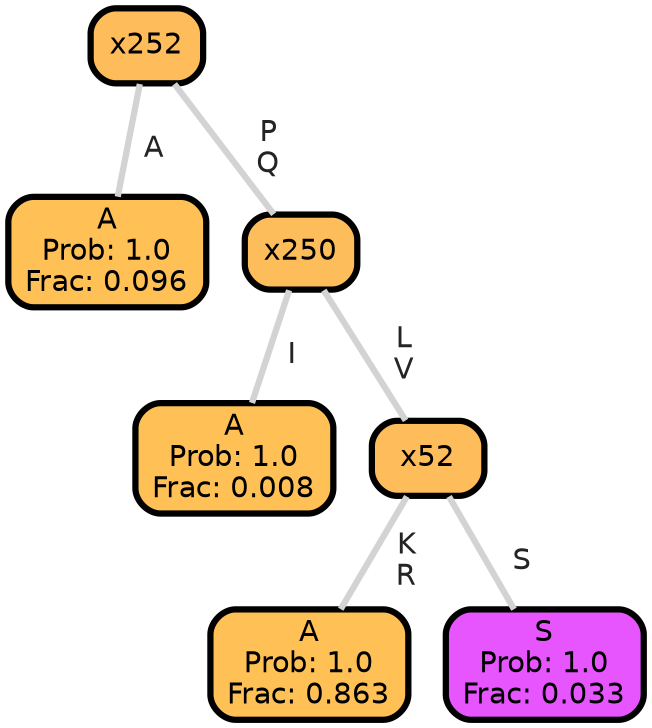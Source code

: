 graph Tree {
node [shape=box, style="filled, rounded",color="black",penwidth="3",fontcolor="black",                 fontname=helvetica] ;
graph [ranksep="0 equally", splines=straight,                 bgcolor=transparent, dpi=200] ;
edge [fontname=helvetica, fontweight=bold,fontcolor=grey14,color=lightgray] ;
0 [label="A
Prob: 1.0
Frac: 0.096", fillcolor="#ffc155"] ;
1 [label="x252", fillcolor="#febd5a"] ;
2 [label="A
Prob: 1.0
Frac: 0.008", fillcolor="#ffc155"] ;
3 [label="x250", fillcolor="#febd5b"] ;
4 [label="A
Prob: 1.0
Frac: 0.863", fillcolor="#ffc155"] ;
5 [label="x52", fillcolor="#febc5b"] ;
6 [label="S
Prob: 1.0
Frac: 0.033", fillcolor="#e755ff"] ;
1 -- 0 [label=" A",penwidth=3] ;
1 -- 3 [label=" P\n Q",penwidth=3] ;
3 -- 2 [label=" I",penwidth=3] ;
3 -- 5 [label=" L\n V",penwidth=3] ;
5 -- 4 [label=" K\n R",penwidth=3] ;
5 -- 6 [label=" S",penwidth=3] ;
{rank = same;}}